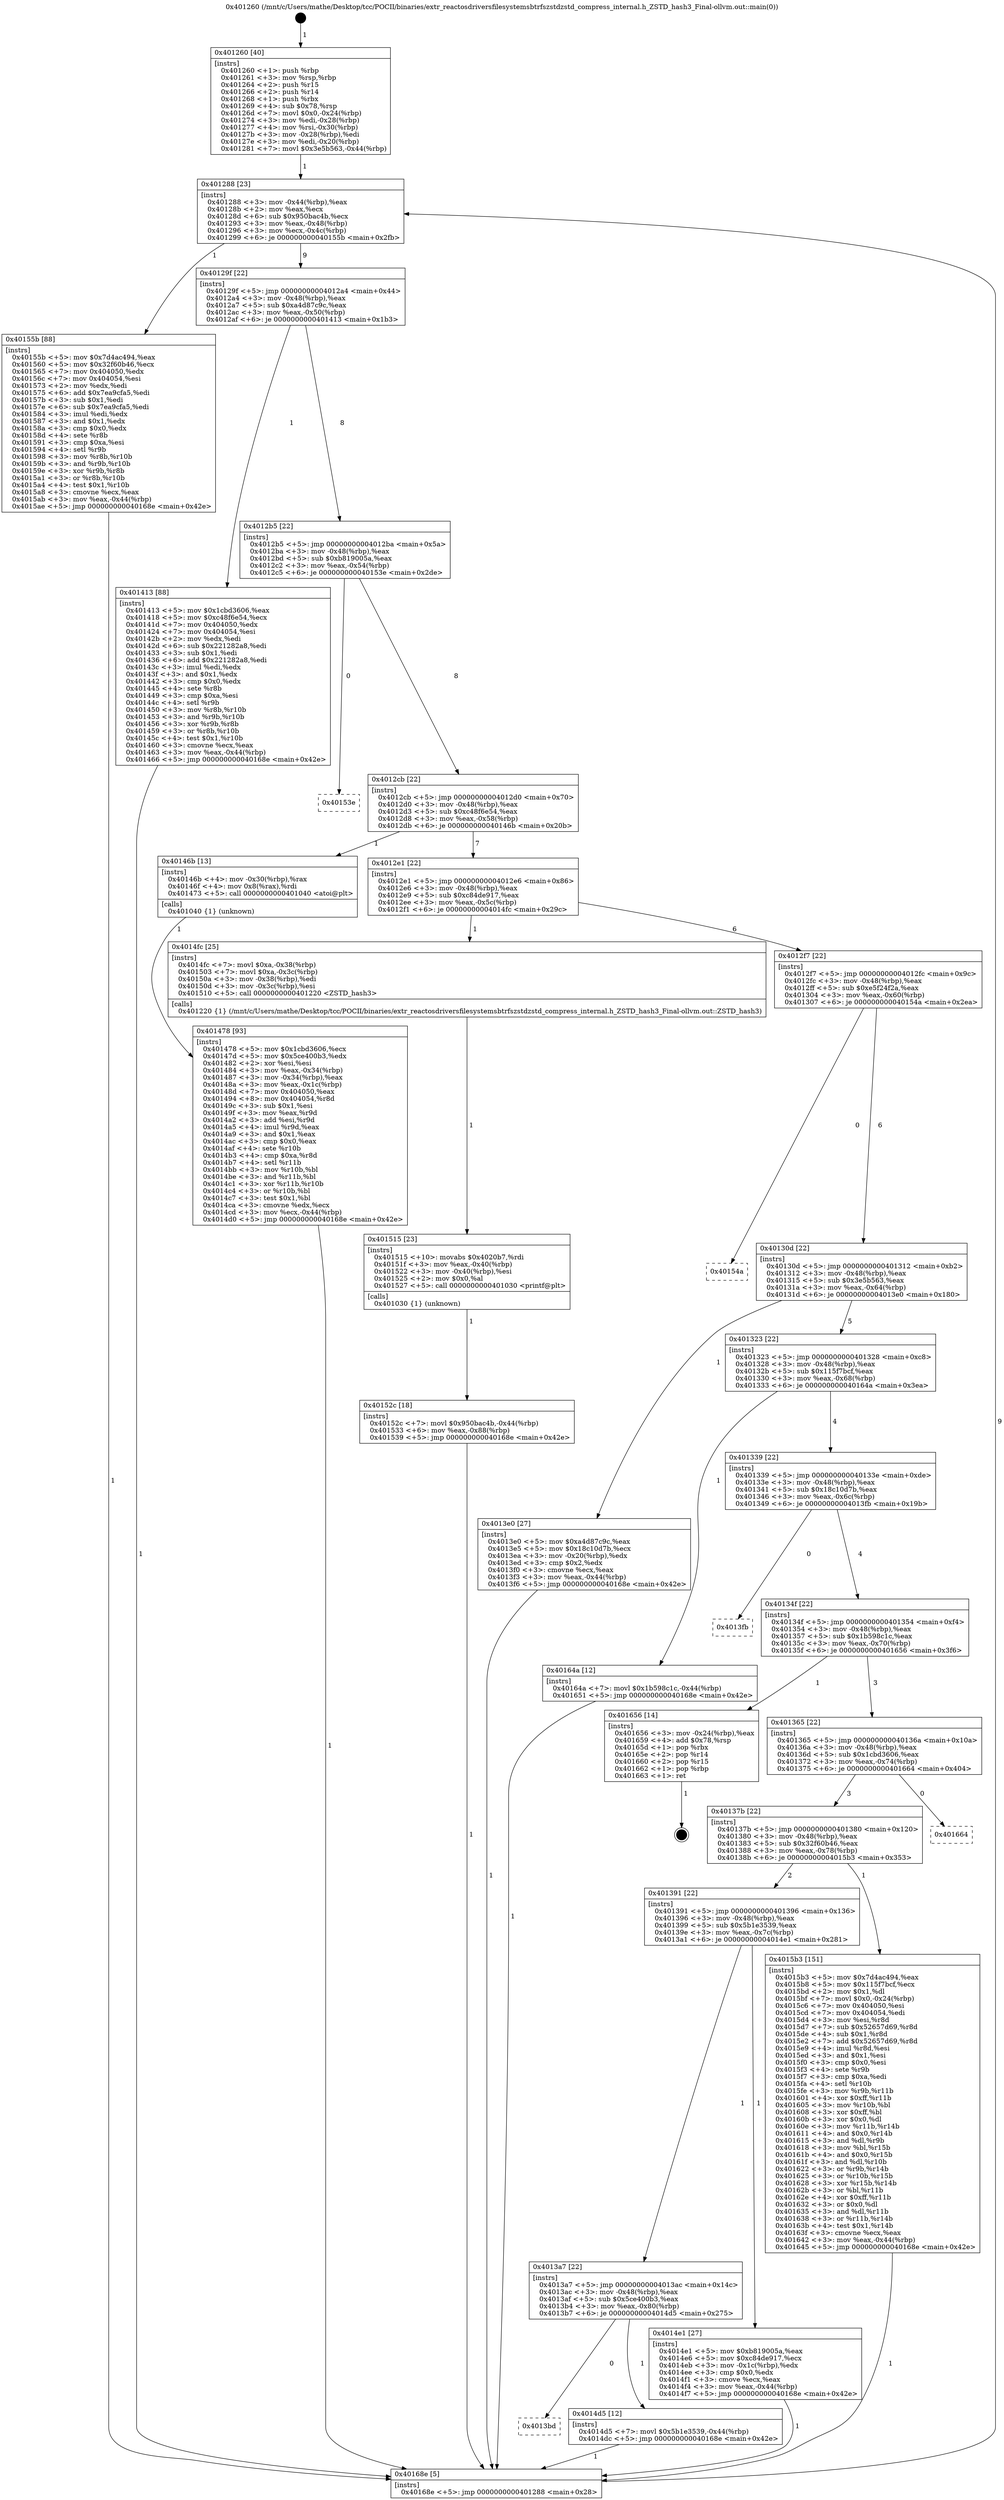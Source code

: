 digraph "0x401260" {
  label = "0x401260 (/mnt/c/Users/mathe/Desktop/tcc/POCII/binaries/extr_reactosdriversfilesystemsbtrfszstdzstd_compress_internal.h_ZSTD_hash3_Final-ollvm.out::main(0))"
  labelloc = "t"
  node[shape=record]

  Entry [label="",width=0.3,height=0.3,shape=circle,fillcolor=black,style=filled]
  "0x401288" [label="{
     0x401288 [23]\l
     | [instrs]\l
     &nbsp;&nbsp;0x401288 \<+3\>: mov -0x44(%rbp),%eax\l
     &nbsp;&nbsp;0x40128b \<+2\>: mov %eax,%ecx\l
     &nbsp;&nbsp;0x40128d \<+6\>: sub $0x950bac4b,%ecx\l
     &nbsp;&nbsp;0x401293 \<+3\>: mov %eax,-0x48(%rbp)\l
     &nbsp;&nbsp;0x401296 \<+3\>: mov %ecx,-0x4c(%rbp)\l
     &nbsp;&nbsp;0x401299 \<+6\>: je 000000000040155b \<main+0x2fb\>\l
  }"]
  "0x40155b" [label="{
     0x40155b [88]\l
     | [instrs]\l
     &nbsp;&nbsp;0x40155b \<+5\>: mov $0x7d4ac494,%eax\l
     &nbsp;&nbsp;0x401560 \<+5\>: mov $0x32f60b46,%ecx\l
     &nbsp;&nbsp;0x401565 \<+7\>: mov 0x404050,%edx\l
     &nbsp;&nbsp;0x40156c \<+7\>: mov 0x404054,%esi\l
     &nbsp;&nbsp;0x401573 \<+2\>: mov %edx,%edi\l
     &nbsp;&nbsp;0x401575 \<+6\>: add $0x7ea9cfa5,%edi\l
     &nbsp;&nbsp;0x40157b \<+3\>: sub $0x1,%edi\l
     &nbsp;&nbsp;0x40157e \<+6\>: sub $0x7ea9cfa5,%edi\l
     &nbsp;&nbsp;0x401584 \<+3\>: imul %edi,%edx\l
     &nbsp;&nbsp;0x401587 \<+3\>: and $0x1,%edx\l
     &nbsp;&nbsp;0x40158a \<+3\>: cmp $0x0,%edx\l
     &nbsp;&nbsp;0x40158d \<+4\>: sete %r8b\l
     &nbsp;&nbsp;0x401591 \<+3\>: cmp $0xa,%esi\l
     &nbsp;&nbsp;0x401594 \<+4\>: setl %r9b\l
     &nbsp;&nbsp;0x401598 \<+3\>: mov %r8b,%r10b\l
     &nbsp;&nbsp;0x40159b \<+3\>: and %r9b,%r10b\l
     &nbsp;&nbsp;0x40159e \<+3\>: xor %r9b,%r8b\l
     &nbsp;&nbsp;0x4015a1 \<+3\>: or %r8b,%r10b\l
     &nbsp;&nbsp;0x4015a4 \<+4\>: test $0x1,%r10b\l
     &nbsp;&nbsp;0x4015a8 \<+3\>: cmovne %ecx,%eax\l
     &nbsp;&nbsp;0x4015ab \<+3\>: mov %eax,-0x44(%rbp)\l
     &nbsp;&nbsp;0x4015ae \<+5\>: jmp 000000000040168e \<main+0x42e\>\l
  }"]
  "0x40129f" [label="{
     0x40129f [22]\l
     | [instrs]\l
     &nbsp;&nbsp;0x40129f \<+5\>: jmp 00000000004012a4 \<main+0x44\>\l
     &nbsp;&nbsp;0x4012a4 \<+3\>: mov -0x48(%rbp),%eax\l
     &nbsp;&nbsp;0x4012a7 \<+5\>: sub $0xa4d87c9c,%eax\l
     &nbsp;&nbsp;0x4012ac \<+3\>: mov %eax,-0x50(%rbp)\l
     &nbsp;&nbsp;0x4012af \<+6\>: je 0000000000401413 \<main+0x1b3\>\l
  }"]
  Exit [label="",width=0.3,height=0.3,shape=circle,fillcolor=black,style=filled,peripheries=2]
  "0x401413" [label="{
     0x401413 [88]\l
     | [instrs]\l
     &nbsp;&nbsp;0x401413 \<+5\>: mov $0x1cbd3606,%eax\l
     &nbsp;&nbsp;0x401418 \<+5\>: mov $0xc48f6e54,%ecx\l
     &nbsp;&nbsp;0x40141d \<+7\>: mov 0x404050,%edx\l
     &nbsp;&nbsp;0x401424 \<+7\>: mov 0x404054,%esi\l
     &nbsp;&nbsp;0x40142b \<+2\>: mov %edx,%edi\l
     &nbsp;&nbsp;0x40142d \<+6\>: sub $0x221282a8,%edi\l
     &nbsp;&nbsp;0x401433 \<+3\>: sub $0x1,%edi\l
     &nbsp;&nbsp;0x401436 \<+6\>: add $0x221282a8,%edi\l
     &nbsp;&nbsp;0x40143c \<+3\>: imul %edi,%edx\l
     &nbsp;&nbsp;0x40143f \<+3\>: and $0x1,%edx\l
     &nbsp;&nbsp;0x401442 \<+3\>: cmp $0x0,%edx\l
     &nbsp;&nbsp;0x401445 \<+4\>: sete %r8b\l
     &nbsp;&nbsp;0x401449 \<+3\>: cmp $0xa,%esi\l
     &nbsp;&nbsp;0x40144c \<+4\>: setl %r9b\l
     &nbsp;&nbsp;0x401450 \<+3\>: mov %r8b,%r10b\l
     &nbsp;&nbsp;0x401453 \<+3\>: and %r9b,%r10b\l
     &nbsp;&nbsp;0x401456 \<+3\>: xor %r9b,%r8b\l
     &nbsp;&nbsp;0x401459 \<+3\>: or %r8b,%r10b\l
     &nbsp;&nbsp;0x40145c \<+4\>: test $0x1,%r10b\l
     &nbsp;&nbsp;0x401460 \<+3\>: cmovne %ecx,%eax\l
     &nbsp;&nbsp;0x401463 \<+3\>: mov %eax,-0x44(%rbp)\l
     &nbsp;&nbsp;0x401466 \<+5\>: jmp 000000000040168e \<main+0x42e\>\l
  }"]
  "0x4012b5" [label="{
     0x4012b5 [22]\l
     | [instrs]\l
     &nbsp;&nbsp;0x4012b5 \<+5\>: jmp 00000000004012ba \<main+0x5a\>\l
     &nbsp;&nbsp;0x4012ba \<+3\>: mov -0x48(%rbp),%eax\l
     &nbsp;&nbsp;0x4012bd \<+5\>: sub $0xb819005a,%eax\l
     &nbsp;&nbsp;0x4012c2 \<+3\>: mov %eax,-0x54(%rbp)\l
     &nbsp;&nbsp;0x4012c5 \<+6\>: je 000000000040153e \<main+0x2de\>\l
  }"]
  "0x40152c" [label="{
     0x40152c [18]\l
     | [instrs]\l
     &nbsp;&nbsp;0x40152c \<+7\>: movl $0x950bac4b,-0x44(%rbp)\l
     &nbsp;&nbsp;0x401533 \<+6\>: mov %eax,-0x88(%rbp)\l
     &nbsp;&nbsp;0x401539 \<+5\>: jmp 000000000040168e \<main+0x42e\>\l
  }"]
  "0x40153e" [label="{
     0x40153e\l
  }", style=dashed]
  "0x4012cb" [label="{
     0x4012cb [22]\l
     | [instrs]\l
     &nbsp;&nbsp;0x4012cb \<+5\>: jmp 00000000004012d0 \<main+0x70\>\l
     &nbsp;&nbsp;0x4012d0 \<+3\>: mov -0x48(%rbp),%eax\l
     &nbsp;&nbsp;0x4012d3 \<+5\>: sub $0xc48f6e54,%eax\l
     &nbsp;&nbsp;0x4012d8 \<+3\>: mov %eax,-0x58(%rbp)\l
     &nbsp;&nbsp;0x4012db \<+6\>: je 000000000040146b \<main+0x20b\>\l
  }"]
  "0x401515" [label="{
     0x401515 [23]\l
     | [instrs]\l
     &nbsp;&nbsp;0x401515 \<+10\>: movabs $0x4020b7,%rdi\l
     &nbsp;&nbsp;0x40151f \<+3\>: mov %eax,-0x40(%rbp)\l
     &nbsp;&nbsp;0x401522 \<+3\>: mov -0x40(%rbp),%esi\l
     &nbsp;&nbsp;0x401525 \<+2\>: mov $0x0,%al\l
     &nbsp;&nbsp;0x401527 \<+5\>: call 0000000000401030 \<printf@plt\>\l
     | [calls]\l
     &nbsp;&nbsp;0x401030 \{1\} (unknown)\l
  }"]
  "0x40146b" [label="{
     0x40146b [13]\l
     | [instrs]\l
     &nbsp;&nbsp;0x40146b \<+4\>: mov -0x30(%rbp),%rax\l
     &nbsp;&nbsp;0x40146f \<+4\>: mov 0x8(%rax),%rdi\l
     &nbsp;&nbsp;0x401473 \<+5\>: call 0000000000401040 \<atoi@plt\>\l
     | [calls]\l
     &nbsp;&nbsp;0x401040 \{1\} (unknown)\l
  }"]
  "0x4012e1" [label="{
     0x4012e1 [22]\l
     | [instrs]\l
     &nbsp;&nbsp;0x4012e1 \<+5\>: jmp 00000000004012e6 \<main+0x86\>\l
     &nbsp;&nbsp;0x4012e6 \<+3\>: mov -0x48(%rbp),%eax\l
     &nbsp;&nbsp;0x4012e9 \<+5\>: sub $0xc84de917,%eax\l
     &nbsp;&nbsp;0x4012ee \<+3\>: mov %eax,-0x5c(%rbp)\l
     &nbsp;&nbsp;0x4012f1 \<+6\>: je 00000000004014fc \<main+0x29c\>\l
  }"]
  "0x4013bd" [label="{
     0x4013bd\l
  }", style=dashed]
  "0x4014fc" [label="{
     0x4014fc [25]\l
     | [instrs]\l
     &nbsp;&nbsp;0x4014fc \<+7\>: movl $0xa,-0x38(%rbp)\l
     &nbsp;&nbsp;0x401503 \<+7\>: movl $0xa,-0x3c(%rbp)\l
     &nbsp;&nbsp;0x40150a \<+3\>: mov -0x38(%rbp),%edi\l
     &nbsp;&nbsp;0x40150d \<+3\>: mov -0x3c(%rbp),%esi\l
     &nbsp;&nbsp;0x401510 \<+5\>: call 0000000000401220 \<ZSTD_hash3\>\l
     | [calls]\l
     &nbsp;&nbsp;0x401220 \{1\} (/mnt/c/Users/mathe/Desktop/tcc/POCII/binaries/extr_reactosdriversfilesystemsbtrfszstdzstd_compress_internal.h_ZSTD_hash3_Final-ollvm.out::ZSTD_hash3)\l
  }"]
  "0x4012f7" [label="{
     0x4012f7 [22]\l
     | [instrs]\l
     &nbsp;&nbsp;0x4012f7 \<+5\>: jmp 00000000004012fc \<main+0x9c\>\l
     &nbsp;&nbsp;0x4012fc \<+3\>: mov -0x48(%rbp),%eax\l
     &nbsp;&nbsp;0x4012ff \<+5\>: sub $0xe5f24f2a,%eax\l
     &nbsp;&nbsp;0x401304 \<+3\>: mov %eax,-0x60(%rbp)\l
     &nbsp;&nbsp;0x401307 \<+6\>: je 000000000040154a \<main+0x2ea\>\l
  }"]
  "0x4014d5" [label="{
     0x4014d5 [12]\l
     | [instrs]\l
     &nbsp;&nbsp;0x4014d5 \<+7\>: movl $0x5b1e3539,-0x44(%rbp)\l
     &nbsp;&nbsp;0x4014dc \<+5\>: jmp 000000000040168e \<main+0x42e\>\l
  }"]
  "0x40154a" [label="{
     0x40154a\l
  }", style=dashed]
  "0x40130d" [label="{
     0x40130d [22]\l
     | [instrs]\l
     &nbsp;&nbsp;0x40130d \<+5\>: jmp 0000000000401312 \<main+0xb2\>\l
     &nbsp;&nbsp;0x401312 \<+3\>: mov -0x48(%rbp),%eax\l
     &nbsp;&nbsp;0x401315 \<+5\>: sub $0x3e5b563,%eax\l
     &nbsp;&nbsp;0x40131a \<+3\>: mov %eax,-0x64(%rbp)\l
     &nbsp;&nbsp;0x40131d \<+6\>: je 00000000004013e0 \<main+0x180\>\l
  }"]
  "0x4013a7" [label="{
     0x4013a7 [22]\l
     | [instrs]\l
     &nbsp;&nbsp;0x4013a7 \<+5\>: jmp 00000000004013ac \<main+0x14c\>\l
     &nbsp;&nbsp;0x4013ac \<+3\>: mov -0x48(%rbp),%eax\l
     &nbsp;&nbsp;0x4013af \<+5\>: sub $0x5ce400b3,%eax\l
     &nbsp;&nbsp;0x4013b4 \<+3\>: mov %eax,-0x80(%rbp)\l
     &nbsp;&nbsp;0x4013b7 \<+6\>: je 00000000004014d5 \<main+0x275\>\l
  }"]
  "0x4013e0" [label="{
     0x4013e0 [27]\l
     | [instrs]\l
     &nbsp;&nbsp;0x4013e0 \<+5\>: mov $0xa4d87c9c,%eax\l
     &nbsp;&nbsp;0x4013e5 \<+5\>: mov $0x18c10d7b,%ecx\l
     &nbsp;&nbsp;0x4013ea \<+3\>: mov -0x20(%rbp),%edx\l
     &nbsp;&nbsp;0x4013ed \<+3\>: cmp $0x2,%edx\l
     &nbsp;&nbsp;0x4013f0 \<+3\>: cmovne %ecx,%eax\l
     &nbsp;&nbsp;0x4013f3 \<+3\>: mov %eax,-0x44(%rbp)\l
     &nbsp;&nbsp;0x4013f6 \<+5\>: jmp 000000000040168e \<main+0x42e\>\l
  }"]
  "0x401323" [label="{
     0x401323 [22]\l
     | [instrs]\l
     &nbsp;&nbsp;0x401323 \<+5\>: jmp 0000000000401328 \<main+0xc8\>\l
     &nbsp;&nbsp;0x401328 \<+3\>: mov -0x48(%rbp),%eax\l
     &nbsp;&nbsp;0x40132b \<+5\>: sub $0x115f7bcf,%eax\l
     &nbsp;&nbsp;0x401330 \<+3\>: mov %eax,-0x68(%rbp)\l
     &nbsp;&nbsp;0x401333 \<+6\>: je 000000000040164a \<main+0x3ea\>\l
  }"]
  "0x40168e" [label="{
     0x40168e [5]\l
     | [instrs]\l
     &nbsp;&nbsp;0x40168e \<+5\>: jmp 0000000000401288 \<main+0x28\>\l
  }"]
  "0x401260" [label="{
     0x401260 [40]\l
     | [instrs]\l
     &nbsp;&nbsp;0x401260 \<+1\>: push %rbp\l
     &nbsp;&nbsp;0x401261 \<+3\>: mov %rsp,%rbp\l
     &nbsp;&nbsp;0x401264 \<+2\>: push %r15\l
     &nbsp;&nbsp;0x401266 \<+2\>: push %r14\l
     &nbsp;&nbsp;0x401268 \<+1\>: push %rbx\l
     &nbsp;&nbsp;0x401269 \<+4\>: sub $0x78,%rsp\l
     &nbsp;&nbsp;0x40126d \<+7\>: movl $0x0,-0x24(%rbp)\l
     &nbsp;&nbsp;0x401274 \<+3\>: mov %edi,-0x28(%rbp)\l
     &nbsp;&nbsp;0x401277 \<+4\>: mov %rsi,-0x30(%rbp)\l
     &nbsp;&nbsp;0x40127b \<+3\>: mov -0x28(%rbp),%edi\l
     &nbsp;&nbsp;0x40127e \<+3\>: mov %edi,-0x20(%rbp)\l
     &nbsp;&nbsp;0x401281 \<+7\>: movl $0x3e5b563,-0x44(%rbp)\l
  }"]
  "0x401478" [label="{
     0x401478 [93]\l
     | [instrs]\l
     &nbsp;&nbsp;0x401478 \<+5\>: mov $0x1cbd3606,%ecx\l
     &nbsp;&nbsp;0x40147d \<+5\>: mov $0x5ce400b3,%edx\l
     &nbsp;&nbsp;0x401482 \<+2\>: xor %esi,%esi\l
     &nbsp;&nbsp;0x401484 \<+3\>: mov %eax,-0x34(%rbp)\l
     &nbsp;&nbsp;0x401487 \<+3\>: mov -0x34(%rbp),%eax\l
     &nbsp;&nbsp;0x40148a \<+3\>: mov %eax,-0x1c(%rbp)\l
     &nbsp;&nbsp;0x40148d \<+7\>: mov 0x404050,%eax\l
     &nbsp;&nbsp;0x401494 \<+8\>: mov 0x404054,%r8d\l
     &nbsp;&nbsp;0x40149c \<+3\>: sub $0x1,%esi\l
     &nbsp;&nbsp;0x40149f \<+3\>: mov %eax,%r9d\l
     &nbsp;&nbsp;0x4014a2 \<+3\>: add %esi,%r9d\l
     &nbsp;&nbsp;0x4014a5 \<+4\>: imul %r9d,%eax\l
     &nbsp;&nbsp;0x4014a9 \<+3\>: and $0x1,%eax\l
     &nbsp;&nbsp;0x4014ac \<+3\>: cmp $0x0,%eax\l
     &nbsp;&nbsp;0x4014af \<+4\>: sete %r10b\l
     &nbsp;&nbsp;0x4014b3 \<+4\>: cmp $0xa,%r8d\l
     &nbsp;&nbsp;0x4014b7 \<+4\>: setl %r11b\l
     &nbsp;&nbsp;0x4014bb \<+3\>: mov %r10b,%bl\l
     &nbsp;&nbsp;0x4014be \<+3\>: and %r11b,%bl\l
     &nbsp;&nbsp;0x4014c1 \<+3\>: xor %r11b,%r10b\l
     &nbsp;&nbsp;0x4014c4 \<+3\>: or %r10b,%bl\l
     &nbsp;&nbsp;0x4014c7 \<+3\>: test $0x1,%bl\l
     &nbsp;&nbsp;0x4014ca \<+3\>: cmovne %edx,%ecx\l
     &nbsp;&nbsp;0x4014cd \<+3\>: mov %ecx,-0x44(%rbp)\l
     &nbsp;&nbsp;0x4014d0 \<+5\>: jmp 000000000040168e \<main+0x42e\>\l
  }"]
  "0x4014e1" [label="{
     0x4014e1 [27]\l
     | [instrs]\l
     &nbsp;&nbsp;0x4014e1 \<+5\>: mov $0xb819005a,%eax\l
     &nbsp;&nbsp;0x4014e6 \<+5\>: mov $0xc84de917,%ecx\l
     &nbsp;&nbsp;0x4014eb \<+3\>: mov -0x1c(%rbp),%edx\l
     &nbsp;&nbsp;0x4014ee \<+3\>: cmp $0x0,%edx\l
     &nbsp;&nbsp;0x4014f1 \<+3\>: cmove %ecx,%eax\l
     &nbsp;&nbsp;0x4014f4 \<+3\>: mov %eax,-0x44(%rbp)\l
     &nbsp;&nbsp;0x4014f7 \<+5\>: jmp 000000000040168e \<main+0x42e\>\l
  }"]
  "0x40164a" [label="{
     0x40164a [12]\l
     | [instrs]\l
     &nbsp;&nbsp;0x40164a \<+7\>: movl $0x1b598c1c,-0x44(%rbp)\l
     &nbsp;&nbsp;0x401651 \<+5\>: jmp 000000000040168e \<main+0x42e\>\l
  }"]
  "0x401339" [label="{
     0x401339 [22]\l
     | [instrs]\l
     &nbsp;&nbsp;0x401339 \<+5\>: jmp 000000000040133e \<main+0xde\>\l
     &nbsp;&nbsp;0x40133e \<+3\>: mov -0x48(%rbp),%eax\l
     &nbsp;&nbsp;0x401341 \<+5\>: sub $0x18c10d7b,%eax\l
     &nbsp;&nbsp;0x401346 \<+3\>: mov %eax,-0x6c(%rbp)\l
     &nbsp;&nbsp;0x401349 \<+6\>: je 00000000004013fb \<main+0x19b\>\l
  }"]
  "0x401391" [label="{
     0x401391 [22]\l
     | [instrs]\l
     &nbsp;&nbsp;0x401391 \<+5\>: jmp 0000000000401396 \<main+0x136\>\l
     &nbsp;&nbsp;0x401396 \<+3\>: mov -0x48(%rbp),%eax\l
     &nbsp;&nbsp;0x401399 \<+5\>: sub $0x5b1e3539,%eax\l
     &nbsp;&nbsp;0x40139e \<+3\>: mov %eax,-0x7c(%rbp)\l
     &nbsp;&nbsp;0x4013a1 \<+6\>: je 00000000004014e1 \<main+0x281\>\l
  }"]
  "0x4013fb" [label="{
     0x4013fb\l
  }", style=dashed]
  "0x40134f" [label="{
     0x40134f [22]\l
     | [instrs]\l
     &nbsp;&nbsp;0x40134f \<+5\>: jmp 0000000000401354 \<main+0xf4\>\l
     &nbsp;&nbsp;0x401354 \<+3\>: mov -0x48(%rbp),%eax\l
     &nbsp;&nbsp;0x401357 \<+5\>: sub $0x1b598c1c,%eax\l
     &nbsp;&nbsp;0x40135c \<+3\>: mov %eax,-0x70(%rbp)\l
     &nbsp;&nbsp;0x40135f \<+6\>: je 0000000000401656 \<main+0x3f6\>\l
  }"]
  "0x4015b3" [label="{
     0x4015b3 [151]\l
     | [instrs]\l
     &nbsp;&nbsp;0x4015b3 \<+5\>: mov $0x7d4ac494,%eax\l
     &nbsp;&nbsp;0x4015b8 \<+5\>: mov $0x115f7bcf,%ecx\l
     &nbsp;&nbsp;0x4015bd \<+2\>: mov $0x1,%dl\l
     &nbsp;&nbsp;0x4015bf \<+7\>: movl $0x0,-0x24(%rbp)\l
     &nbsp;&nbsp;0x4015c6 \<+7\>: mov 0x404050,%esi\l
     &nbsp;&nbsp;0x4015cd \<+7\>: mov 0x404054,%edi\l
     &nbsp;&nbsp;0x4015d4 \<+3\>: mov %esi,%r8d\l
     &nbsp;&nbsp;0x4015d7 \<+7\>: sub $0x52657d69,%r8d\l
     &nbsp;&nbsp;0x4015de \<+4\>: sub $0x1,%r8d\l
     &nbsp;&nbsp;0x4015e2 \<+7\>: add $0x52657d69,%r8d\l
     &nbsp;&nbsp;0x4015e9 \<+4\>: imul %r8d,%esi\l
     &nbsp;&nbsp;0x4015ed \<+3\>: and $0x1,%esi\l
     &nbsp;&nbsp;0x4015f0 \<+3\>: cmp $0x0,%esi\l
     &nbsp;&nbsp;0x4015f3 \<+4\>: sete %r9b\l
     &nbsp;&nbsp;0x4015f7 \<+3\>: cmp $0xa,%edi\l
     &nbsp;&nbsp;0x4015fa \<+4\>: setl %r10b\l
     &nbsp;&nbsp;0x4015fe \<+3\>: mov %r9b,%r11b\l
     &nbsp;&nbsp;0x401601 \<+4\>: xor $0xff,%r11b\l
     &nbsp;&nbsp;0x401605 \<+3\>: mov %r10b,%bl\l
     &nbsp;&nbsp;0x401608 \<+3\>: xor $0xff,%bl\l
     &nbsp;&nbsp;0x40160b \<+3\>: xor $0x0,%dl\l
     &nbsp;&nbsp;0x40160e \<+3\>: mov %r11b,%r14b\l
     &nbsp;&nbsp;0x401611 \<+4\>: and $0x0,%r14b\l
     &nbsp;&nbsp;0x401615 \<+3\>: and %dl,%r9b\l
     &nbsp;&nbsp;0x401618 \<+3\>: mov %bl,%r15b\l
     &nbsp;&nbsp;0x40161b \<+4\>: and $0x0,%r15b\l
     &nbsp;&nbsp;0x40161f \<+3\>: and %dl,%r10b\l
     &nbsp;&nbsp;0x401622 \<+3\>: or %r9b,%r14b\l
     &nbsp;&nbsp;0x401625 \<+3\>: or %r10b,%r15b\l
     &nbsp;&nbsp;0x401628 \<+3\>: xor %r15b,%r14b\l
     &nbsp;&nbsp;0x40162b \<+3\>: or %bl,%r11b\l
     &nbsp;&nbsp;0x40162e \<+4\>: xor $0xff,%r11b\l
     &nbsp;&nbsp;0x401632 \<+3\>: or $0x0,%dl\l
     &nbsp;&nbsp;0x401635 \<+3\>: and %dl,%r11b\l
     &nbsp;&nbsp;0x401638 \<+3\>: or %r11b,%r14b\l
     &nbsp;&nbsp;0x40163b \<+4\>: test $0x1,%r14b\l
     &nbsp;&nbsp;0x40163f \<+3\>: cmovne %ecx,%eax\l
     &nbsp;&nbsp;0x401642 \<+3\>: mov %eax,-0x44(%rbp)\l
     &nbsp;&nbsp;0x401645 \<+5\>: jmp 000000000040168e \<main+0x42e\>\l
  }"]
  "0x401656" [label="{
     0x401656 [14]\l
     | [instrs]\l
     &nbsp;&nbsp;0x401656 \<+3\>: mov -0x24(%rbp),%eax\l
     &nbsp;&nbsp;0x401659 \<+4\>: add $0x78,%rsp\l
     &nbsp;&nbsp;0x40165d \<+1\>: pop %rbx\l
     &nbsp;&nbsp;0x40165e \<+2\>: pop %r14\l
     &nbsp;&nbsp;0x401660 \<+2\>: pop %r15\l
     &nbsp;&nbsp;0x401662 \<+1\>: pop %rbp\l
     &nbsp;&nbsp;0x401663 \<+1\>: ret\l
  }"]
  "0x401365" [label="{
     0x401365 [22]\l
     | [instrs]\l
     &nbsp;&nbsp;0x401365 \<+5\>: jmp 000000000040136a \<main+0x10a\>\l
     &nbsp;&nbsp;0x40136a \<+3\>: mov -0x48(%rbp),%eax\l
     &nbsp;&nbsp;0x40136d \<+5\>: sub $0x1cbd3606,%eax\l
     &nbsp;&nbsp;0x401372 \<+3\>: mov %eax,-0x74(%rbp)\l
     &nbsp;&nbsp;0x401375 \<+6\>: je 0000000000401664 \<main+0x404\>\l
  }"]
  "0x40137b" [label="{
     0x40137b [22]\l
     | [instrs]\l
     &nbsp;&nbsp;0x40137b \<+5\>: jmp 0000000000401380 \<main+0x120\>\l
     &nbsp;&nbsp;0x401380 \<+3\>: mov -0x48(%rbp),%eax\l
     &nbsp;&nbsp;0x401383 \<+5\>: sub $0x32f60b46,%eax\l
     &nbsp;&nbsp;0x401388 \<+3\>: mov %eax,-0x78(%rbp)\l
     &nbsp;&nbsp;0x40138b \<+6\>: je 00000000004015b3 \<main+0x353\>\l
  }"]
  "0x401664" [label="{
     0x401664\l
  }", style=dashed]
  Entry -> "0x401260" [label=" 1"]
  "0x401288" -> "0x40155b" [label=" 1"]
  "0x401288" -> "0x40129f" [label=" 9"]
  "0x401656" -> Exit [label=" 1"]
  "0x40129f" -> "0x401413" [label=" 1"]
  "0x40129f" -> "0x4012b5" [label=" 8"]
  "0x40164a" -> "0x40168e" [label=" 1"]
  "0x4012b5" -> "0x40153e" [label=" 0"]
  "0x4012b5" -> "0x4012cb" [label=" 8"]
  "0x4015b3" -> "0x40168e" [label=" 1"]
  "0x4012cb" -> "0x40146b" [label=" 1"]
  "0x4012cb" -> "0x4012e1" [label=" 7"]
  "0x40155b" -> "0x40168e" [label=" 1"]
  "0x4012e1" -> "0x4014fc" [label=" 1"]
  "0x4012e1" -> "0x4012f7" [label=" 6"]
  "0x40152c" -> "0x40168e" [label=" 1"]
  "0x4012f7" -> "0x40154a" [label=" 0"]
  "0x4012f7" -> "0x40130d" [label=" 6"]
  "0x401515" -> "0x40152c" [label=" 1"]
  "0x40130d" -> "0x4013e0" [label=" 1"]
  "0x40130d" -> "0x401323" [label=" 5"]
  "0x4013e0" -> "0x40168e" [label=" 1"]
  "0x401260" -> "0x401288" [label=" 1"]
  "0x40168e" -> "0x401288" [label=" 9"]
  "0x401413" -> "0x40168e" [label=" 1"]
  "0x40146b" -> "0x401478" [label=" 1"]
  "0x401478" -> "0x40168e" [label=" 1"]
  "0x4014e1" -> "0x40168e" [label=" 1"]
  "0x401323" -> "0x40164a" [label=" 1"]
  "0x401323" -> "0x401339" [label=" 4"]
  "0x4014d5" -> "0x40168e" [label=" 1"]
  "0x401339" -> "0x4013fb" [label=" 0"]
  "0x401339" -> "0x40134f" [label=" 4"]
  "0x4013a7" -> "0x4014d5" [label=" 1"]
  "0x40134f" -> "0x401656" [label=" 1"]
  "0x40134f" -> "0x401365" [label=" 3"]
  "0x4014fc" -> "0x401515" [label=" 1"]
  "0x401365" -> "0x401664" [label=" 0"]
  "0x401365" -> "0x40137b" [label=" 3"]
  "0x401391" -> "0x4013a7" [label=" 1"]
  "0x40137b" -> "0x4015b3" [label=" 1"]
  "0x40137b" -> "0x401391" [label=" 2"]
  "0x4013a7" -> "0x4013bd" [label=" 0"]
  "0x401391" -> "0x4014e1" [label=" 1"]
}
